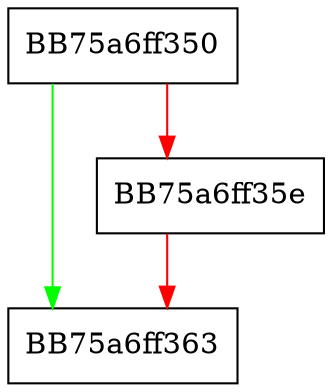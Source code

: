 digraph PostProcessRecords {
  node [shape="box"];
  graph [splines=ortho];
  BB75a6ff350 -> BB75a6ff363 [color="green"];
  BB75a6ff350 -> BB75a6ff35e [color="red"];
  BB75a6ff35e -> BB75a6ff363 [color="red"];
}